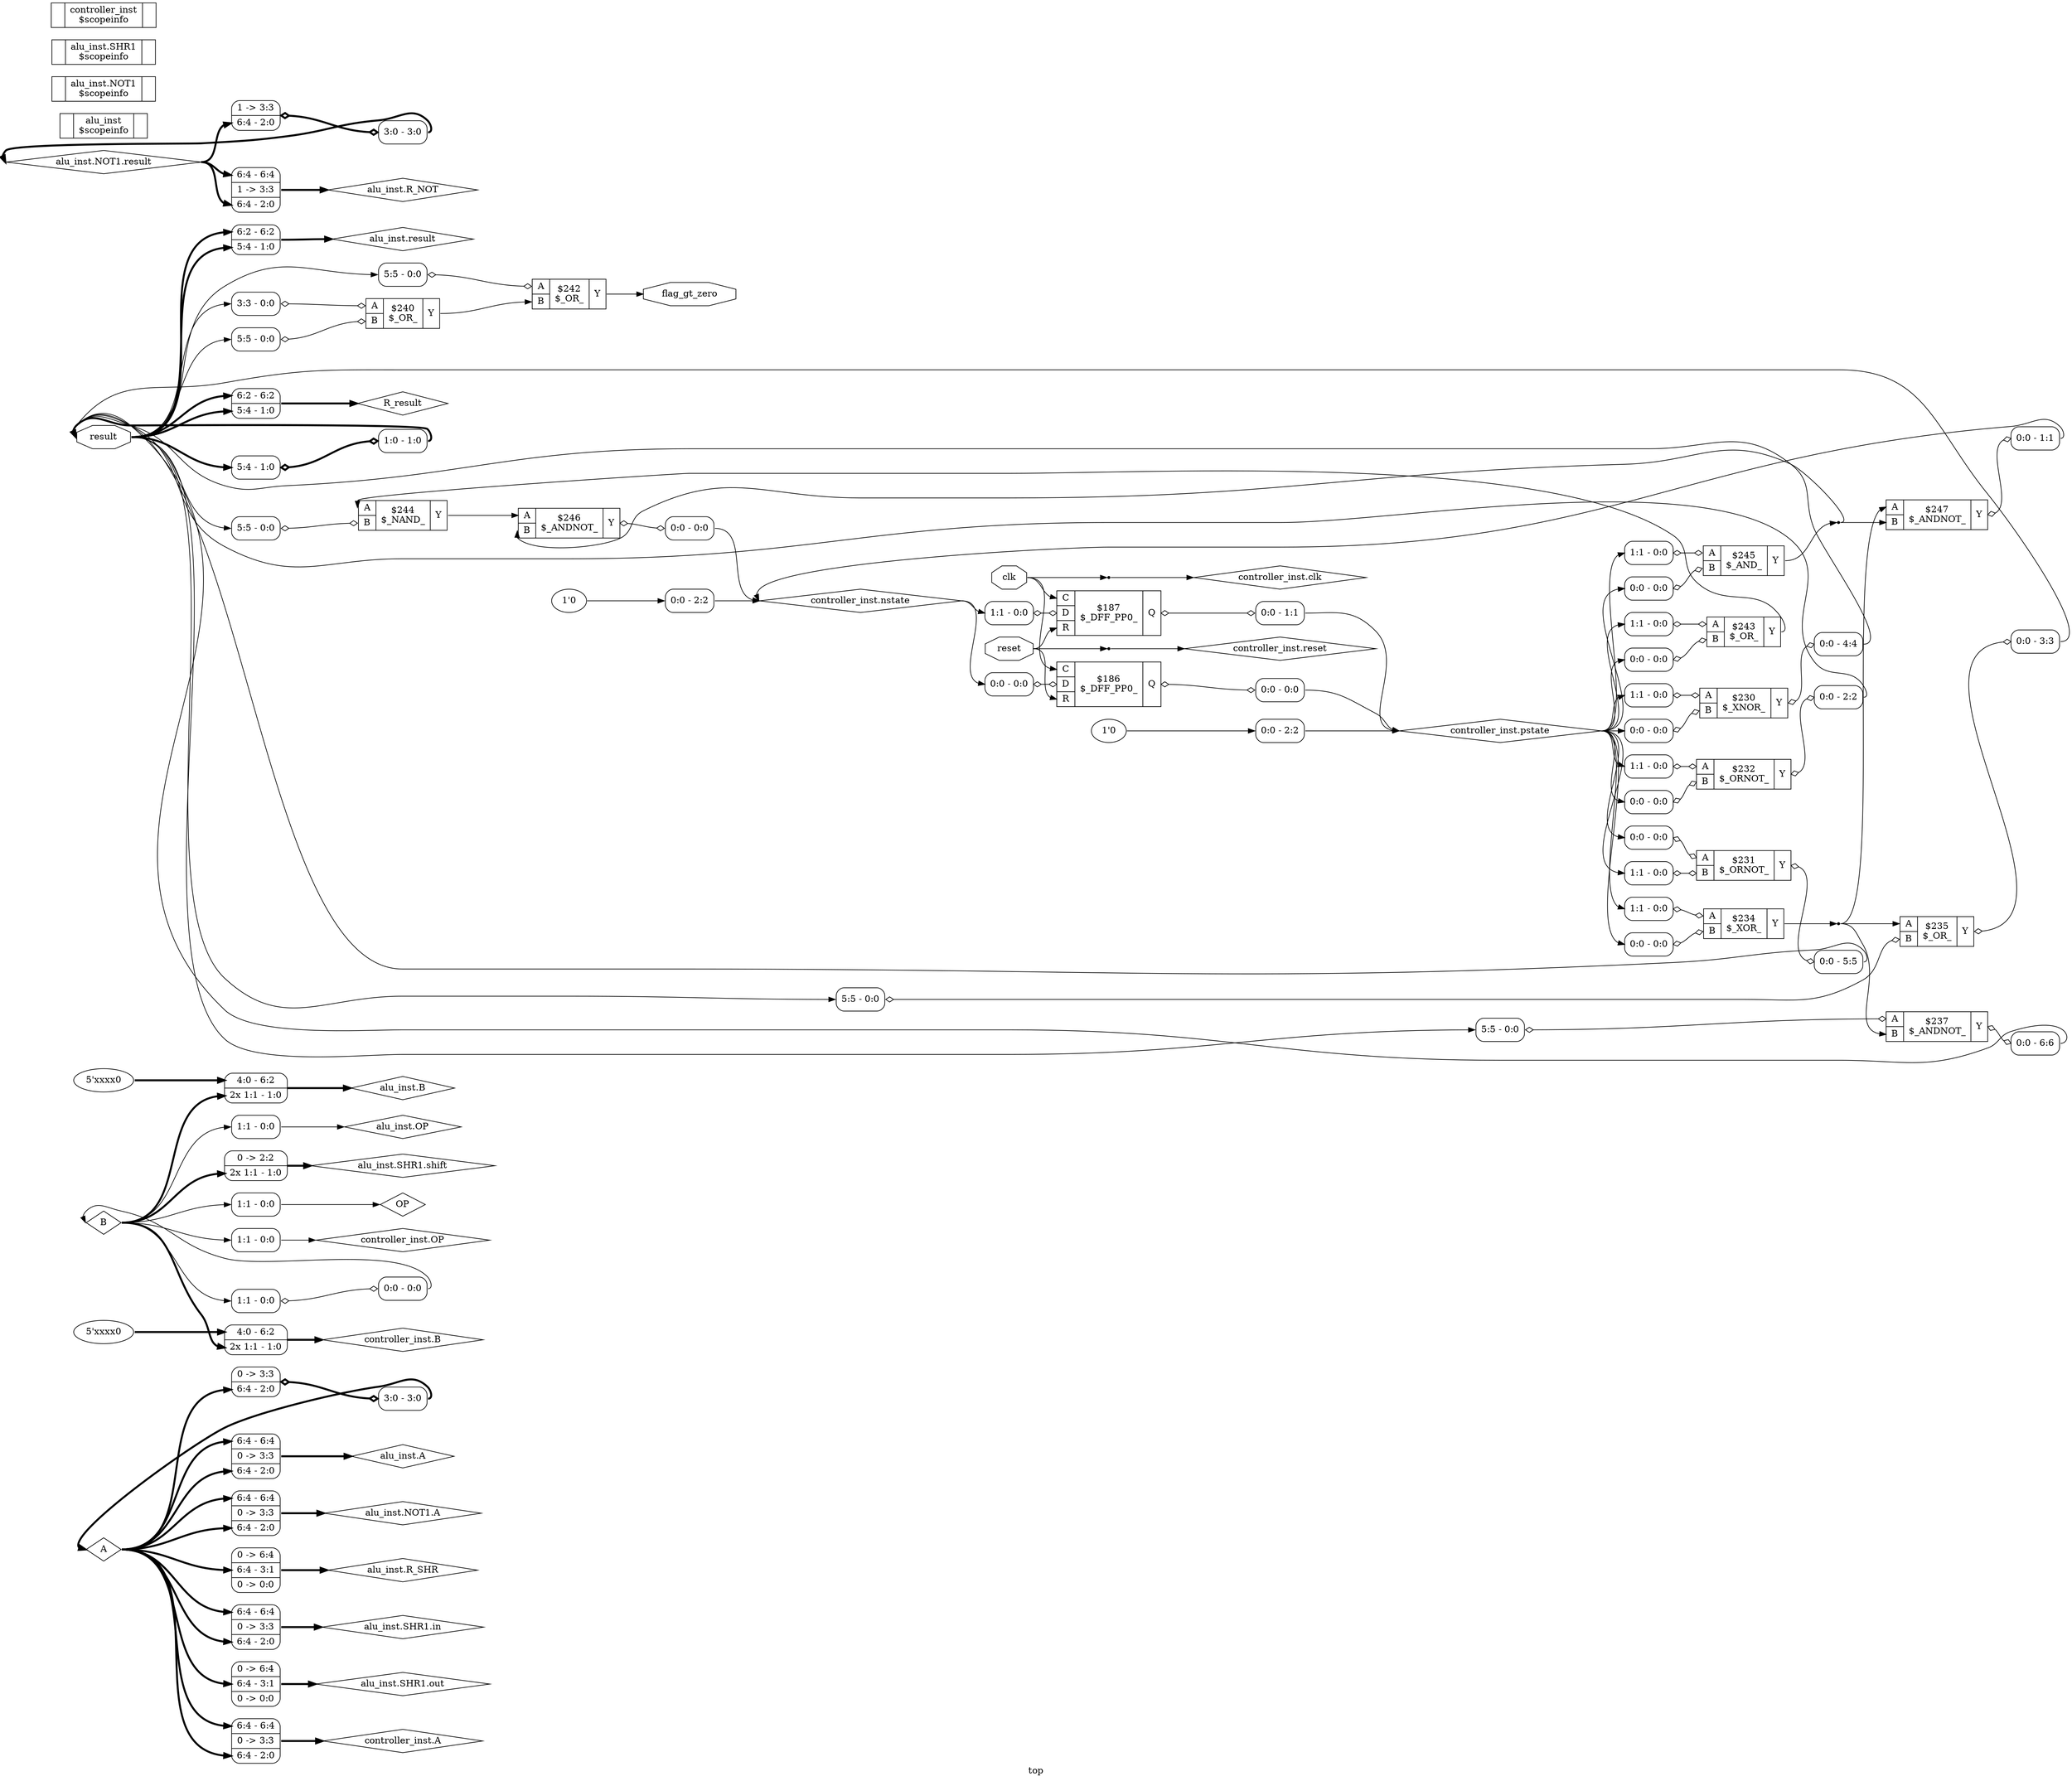 digraph "top" {
label="top";
rankdir="LR";
remincross=true;
n6 [ shape=diamond, label="A", color="black", fontcolor="black"];
n7 [ shape=diamond, label="B", color="black", fontcolor="black"];
n8 [ shape=diamond, label="OP", color="black", fontcolor="black"];
n9 [ shape=diamond, label="R_result", color="black", fontcolor="black"];
n10 [ shape=diamond, label="alu_inst.A", color="black", fontcolor="black"];
n11 [ shape=diamond, label="alu_inst.B", color="black", fontcolor="black"];
n12 [ shape=diamond, label="alu_inst.NOT1.A", color="black", fontcolor="black"];
n13 [ shape=diamond, label="alu_inst.NOT1.result", color="black", fontcolor="black"];
n14 [ shape=diamond, label="alu_inst.OP", color="black", fontcolor="black"];
n15 [ shape=diamond, label="alu_inst.R_NOT", color="black", fontcolor="black"];
n16 [ shape=diamond, label="alu_inst.R_SHR", color="black", fontcolor="black"];
n17 [ shape=diamond, label="alu_inst.SHR1.in", color="black", fontcolor="black"];
n18 [ shape=diamond, label="alu_inst.SHR1.out", color="black", fontcolor="black"];
n19 [ shape=diamond, label="alu_inst.SHR1.shift", color="black", fontcolor="black"];
n20 [ shape=diamond, label="alu_inst.result", color="black", fontcolor="black"];
n21 [ shape=octagon, label="clk", color="black", fontcolor="black"];
n22 [ shape=diamond, label="controller_inst.A", color="black", fontcolor="black"];
n23 [ shape=diamond, label="controller_inst.B", color="black", fontcolor="black"];
n24 [ shape=diamond, label="controller_inst.OP", color="black", fontcolor="black"];
n25 [ shape=diamond, label="controller_inst.clk", color="black", fontcolor="black"];
n26 [ shape=diamond, label="controller_inst.nstate", color="black", fontcolor="black"];
n27 [ shape=diamond, label="controller_inst.pstate", color="black", fontcolor="black"];
n28 [ shape=diamond, label="controller_inst.reset", color="black", fontcolor="black"];
n29 [ shape=octagon, label="flag_gt_zero", color="black", fontcolor="black"];
n30 [ shape=octagon, label="reset", color="black", fontcolor="black"];
n31 [ shape=octagon, label="result", color="black", fontcolor="black"];
c33 [ shape=record, label="{{<p6> A|<p7> B}|$230\n$_XNOR_|{<p32> Y}}",  ];
x0 [ shape=record, style=rounded, label="<s0> 1:1 - 0:0 ", color="black", fontcolor="black" ];
x0:e -> c33:p6:w [arrowhead=odiamond, arrowtail=odiamond, dir=both, color="black", fontcolor="black", label=""];
x1 [ shape=record, style=rounded, label="<s0> 0:0 - 0:0 ", color="black", fontcolor="black" ];
x1:e -> c33:p7:w [arrowhead=odiamond, arrowtail=odiamond, dir=both, color="black", fontcolor="black", label=""];
x2 [ shape=record, style=rounded, label="<s0> 0:0 - 4:4 ", color="black", fontcolor="black" ];
c33:p32:e -> x2:w [arrowhead=odiamond, arrowtail=odiamond, dir=both, color="black", fontcolor="black", label=""];
c34 [ shape=record, label="{{<p6> A|<p7> B}|$231\n$_ORNOT_|{<p32> Y}}",  ];
x3 [ shape=record, style=rounded, label="<s0> 0:0 - 0:0 ", color="black", fontcolor="black" ];
x3:e -> c34:p6:w [arrowhead=odiamond, arrowtail=odiamond, dir=both, color="black", fontcolor="black", label=""];
x4 [ shape=record, style=rounded, label="<s0> 1:1 - 0:0 ", color="black", fontcolor="black" ];
x4:e -> c34:p7:w [arrowhead=odiamond, arrowtail=odiamond, dir=both, color="black", fontcolor="black", label=""];
x5 [ shape=record, style=rounded, label="<s0> 0:0 - 5:5 ", color="black", fontcolor="black" ];
c34:p32:e -> x5:w [arrowhead=odiamond, arrowtail=odiamond, dir=both, color="black", fontcolor="black", label=""];
c35 [ shape=record, label="{{<p6> A|<p7> B}|$232\n$_ORNOT_|{<p32> Y}}",  ];
x6 [ shape=record, style=rounded, label="<s0> 1:1 - 0:0 ", color="black", fontcolor="black" ];
x6:e -> c35:p6:w [arrowhead=odiamond, arrowtail=odiamond, dir=both, color="black", fontcolor="black", label=""];
x7 [ shape=record, style=rounded, label="<s0> 0:0 - 0:0 ", color="black", fontcolor="black" ];
x7:e -> c35:p7:w [arrowhead=odiamond, arrowtail=odiamond, dir=both, color="black", fontcolor="black", label=""];
x8 [ shape=record, style=rounded, label="<s0> 0:0 - 2:2 ", color="black", fontcolor="black" ];
c35:p32:e -> x8:w [arrowhead=odiamond, arrowtail=odiamond, dir=both, color="black", fontcolor="black", label=""];
c36 [ shape=record, label="{{<p6> A|<p7> B}|$234\n$_XOR_|{<p32> Y}}",  ];
x9 [ shape=record, style=rounded, label="<s0> 1:1 - 0:0 ", color="black", fontcolor="black" ];
x9:e -> c36:p6:w [arrowhead=odiamond, arrowtail=odiamond, dir=both, color="black", fontcolor="black", label=""];
x10 [ shape=record, style=rounded, label="<s0> 0:0 - 0:0 ", color="black", fontcolor="black" ];
x10:e -> c36:p7:w [arrowhead=odiamond, arrowtail=odiamond, dir=both, color="black", fontcolor="black", label=""];
c37 [ shape=record, label="{{<p6> A|<p7> B}|$235\n$_OR_|{<p32> Y}}",  ];
x11 [ shape=record, style=rounded, label="<s0> 5:5 - 0:0 ", color="black", fontcolor="black" ];
x11:e -> c37:p7:w [arrowhead=odiamond, arrowtail=odiamond, dir=both, color="black", fontcolor="black", label=""];
x12 [ shape=record, style=rounded, label="<s0> 0:0 - 3:3 ", color="black", fontcolor="black" ];
c37:p32:e -> x12:w [arrowhead=odiamond, arrowtail=odiamond, dir=both, color="black", fontcolor="black", label=""];
c38 [ shape=record, label="{{<p6> A|<p7> B}|$237\n$_ANDNOT_|{<p32> Y}}",  ];
x13 [ shape=record, style=rounded, label="<s0> 5:5 - 0:0 ", color="black", fontcolor="black" ];
x13:e -> c38:p6:w [arrowhead=odiamond, arrowtail=odiamond, dir=both, color="black", fontcolor="black", label=""];
x14 [ shape=record, style=rounded, label="<s0> 0:0 - 6:6 ", color="black", fontcolor="black" ];
c38:p32:e -> x14:w [arrowhead=odiamond, arrowtail=odiamond, dir=both, color="black", fontcolor="black", label=""];
c39 [ shape=record, label="{{<p6> A|<p7> B}|$240\n$_OR_|{<p32> Y}}",  ];
x15 [ shape=record, style=rounded, label="<s0> 3:3 - 0:0 ", color="black", fontcolor="black" ];
x15:e -> c39:p6:w [arrowhead=odiamond, arrowtail=odiamond, dir=both, color="black", fontcolor="black", label=""];
x16 [ shape=record, style=rounded, label="<s0> 5:5 - 0:0 ", color="black", fontcolor="black" ];
x16:e -> c39:p7:w [arrowhead=odiamond, arrowtail=odiamond, dir=both, color="black", fontcolor="black", label=""];
c40 [ shape=record, label="{{<p6> A|<p7> B}|$242\n$_OR_|{<p32> Y}}",  ];
x17 [ shape=record, style=rounded, label="<s0> 5:5 - 0:0 ", color="black", fontcolor="black" ];
x17:e -> c40:p6:w [arrowhead=odiamond, arrowtail=odiamond, dir=both, color="black", fontcolor="black", label=""];
c41 [ shape=record, label="{{<p6> A|<p7> B}|$243\n$_OR_|{<p32> Y}}",  ];
x18 [ shape=record, style=rounded, label="<s0> 1:1 - 0:0 ", color="black", fontcolor="black" ];
x18:e -> c41:p6:w [arrowhead=odiamond, arrowtail=odiamond, dir=both, color="black", fontcolor="black", label=""];
x19 [ shape=record, style=rounded, label="<s0> 0:0 - 0:0 ", color="black", fontcolor="black" ];
x19:e -> c41:p7:w [arrowhead=odiamond, arrowtail=odiamond, dir=both, color="black", fontcolor="black", label=""];
c42 [ shape=record, label="{{<p6> A|<p7> B}|$244\n$_NAND_|{<p32> Y}}",  ];
x20 [ shape=record, style=rounded, label="<s0> 5:5 - 0:0 ", color="black", fontcolor="black" ];
x20:e -> c42:p7:w [arrowhead=odiamond, arrowtail=odiamond, dir=both, color="black", fontcolor="black", label=""];
c43 [ shape=record, label="{{<p6> A|<p7> B}|$245\n$_AND_|{<p32> Y}}",  ];
x21 [ shape=record, style=rounded, label="<s0> 1:1 - 0:0 ", color="black", fontcolor="black" ];
x21:e -> c43:p6:w [arrowhead=odiamond, arrowtail=odiamond, dir=both, color="black", fontcolor="black", label=""];
x22 [ shape=record, style=rounded, label="<s0> 0:0 - 0:0 ", color="black", fontcolor="black" ];
x22:e -> c43:p7:w [arrowhead=odiamond, arrowtail=odiamond, dir=both, color="black", fontcolor="black", label=""];
c44 [ shape=record, label="{{<p6> A|<p7> B}|$246\n$_ANDNOT_|{<p32> Y}}",  ];
x23 [ shape=record, style=rounded, label="<s0> 0:0 - 0:0 ", color="black", fontcolor="black" ];
c44:p32:e -> x23:w [arrowhead=odiamond, arrowtail=odiamond, dir=both, color="black", fontcolor="black", label=""];
c45 [ shape=record, label="{{<p6> A|<p7> B}|$247\n$_ANDNOT_|{<p32> Y}}",  ];
x24 [ shape=record, style=rounded, label="<s0> 0:0 - 1:1 ", color="black", fontcolor="black" ];
c45:p32:e -> x24:w [arrowhead=odiamond, arrowtail=odiamond, dir=both, color="black", fontcolor="black", label=""];
c50 [ shape=record, label="{{<p46> C|<p47> D|<p48> R}|$186\n$_DFF_PP0_|{<p49> Q}}",  ];
x25 [ shape=record, style=rounded, label="<s0> 0:0 - 0:0 ", color="black", fontcolor="black" ];
x25:e -> c50:p47:w [arrowhead=odiamond, arrowtail=odiamond, dir=both, color="black", fontcolor="black", label=""];
x26 [ shape=record, style=rounded, label="<s0> 0:0 - 0:0 ", color="black", fontcolor="black" ];
c50:p49:e -> x26:w [arrowhead=odiamond, arrowtail=odiamond, dir=both, color="black", fontcolor="black", label=""];
c51 [ shape=record, label="{{<p46> C|<p47> D|<p48> R}|$187\n$_DFF_PP0_|{<p49> Q}}",  ];
x27 [ shape=record, style=rounded, label="<s0> 1:1 - 0:0 ", color="black", fontcolor="black" ];
x27:e -> c51:p47:w [arrowhead=odiamond, arrowtail=odiamond, dir=both, color="black", fontcolor="black", label=""];
x28 [ shape=record, style=rounded, label="<s0> 0:0 - 1:1 ", color="black", fontcolor="black" ];
c51:p49:e -> x28:w [arrowhead=odiamond, arrowtail=odiamond, dir=both, color="black", fontcolor="black", label=""];
c52 [ shape=record, label="{{}|alu_inst\n$scopeinfo|{}}",  ];
c53 [ shape=record, label="{{}|alu_inst.NOT1\n$scopeinfo|{}}",  ];
c54 [ shape=record, label="{{}|alu_inst.SHR1\n$scopeinfo|{}}",  ];
c55 [ shape=record, label="{{}|controller_inst\n$scopeinfo|{}}",  ];
x29 [ shape=record, style=rounded, label="0 -&gt; 3:3 |<s0> 6:4 - 2:0 ", color="black", fontcolor="black" ];
x30 [ shape=record, style=rounded, label="<s0> 3:0 - 3:0 ", color="black", fontcolor="black" ];
x29:e -> x30:w [arrowhead=odiamond, arrowtail=odiamond, dir=both, color="black", fontcolor="black", style="setlinewidth(3)", label=""];
x31 [ shape=record, style=rounded, label="<s0> 1:1 - 0:0 ", color="black", fontcolor="black" ];
x32 [ shape=record, style=rounded, label="<s0> 0:0 - 0:0 ", color="black", fontcolor="black" ];
x31:e -> x32:w [arrowhead=odiamond, arrowtail=odiamond, dir=both, color="black", fontcolor="black", label=""];
x33 [ shape=record, style=rounded, label="<s0> 1:1 - 0:0 ", color="black", fontcolor="black" ];
x34 [ shape=record, style=rounded, label="<s1> 6:2 - 6:2 |<s0> 5:4 - 1:0 ", color="black", fontcolor="black" ];
x35 [ shape=record, style=rounded, label="<s2> 6:4 - 6:4 |0 -&gt; 3:3 |<s0> 6:4 - 2:0 ", color="black", fontcolor="black" ];
v37 [ label="5'xxxx0" ];
x36 [ shape=record, style=rounded, label="<s2> 4:0 - 6:2 |<s1> 2x 1:1 - 1:0 ", color="black", fontcolor="black" ];
x38 [ shape=record, style=rounded, label="<s2> 6:4 - 6:4 |0 -&gt; 3:3 |<s0> 6:4 - 2:0 ", color="black", fontcolor="black" ];
x39 [ shape=record, style=rounded, label="1 -&gt; 3:3 |<s0> 6:4 - 2:0 ", color="black", fontcolor="black" ];
x40 [ shape=record, style=rounded, label="<s0> 3:0 - 3:0 ", color="black", fontcolor="black" ];
x39:e -> x40:w [arrowhead=odiamond, arrowtail=odiamond, dir=both, color="black", fontcolor="black", style="setlinewidth(3)", label=""];
x41 [ shape=record, style=rounded, label="<s0> 1:1 - 0:0 ", color="black", fontcolor="black" ];
x42 [ shape=record, style=rounded, label="<s2> 6:4 - 6:4 |1 -&gt; 3:3 |<s0> 6:4 - 2:0 ", color="black", fontcolor="black" ];
x43 [ shape=record, style=rounded, label="0 -&gt; 6:4 |<s1> 6:4 - 3:1 |0 -&gt; 0:0 ", color="black", fontcolor="black" ];
x44 [ shape=record, style=rounded, label="<s2> 6:4 - 6:4 |0 -&gt; 3:3 |<s0> 6:4 - 2:0 ", color="black", fontcolor="black" ];
x45 [ shape=record, style=rounded, label="0 -&gt; 6:4 |<s1> 6:4 - 3:1 |0 -&gt; 0:0 ", color="black", fontcolor="black" ];
x46 [ shape=record, style=rounded, label="0 -&gt; 2:2 |<s1> 2x 1:1 - 1:0 ", color="black", fontcolor="black" ];
x47 [ shape=record, style=rounded, label="<s1> 6:2 - 6:2 |<s0> 5:4 - 1:0 ", color="black", fontcolor="black" ];
x48 [ shape=record, style=rounded, label="<s2> 6:4 - 6:4 |0 -&gt; 3:3 |<s0> 6:4 - 2:0 ", color="black", fontcolor="black" ];
v50 [ label="5'xxxx0" ];
x49 [ shape=record, style=rounded, label="<s2> 4:0 - 6:2 |<s1> 2x 1:1 - 1:0 ", color="black", fontcolor="black" ];
x51 [ shape=record, style=rounded, label="<s0> 1:1 - 0:0 ", color="black", fontcolor="black" ];
x52 [shape=point, ];
v53 [ label="1'0" ];
x54 [ shape=record, style=rounded, label="<s0> 0:0 - 2:2 ", color="black", fontcolor="black" ];
v55 [ label="1'0" ];
x56 [ shape=record, style=rounded, label="<s0> 0:0 - 2:2 ", color="black", fontcolor="black" ];
x57 [shape=point, ];
x58 [ shape=record, style=rounded, label="<s0> 5:4 - 1:0 ", color="black", fontcolor="black" ];
x59 [ shape=record, style=rounded, label="<s0> 1:0 - 1:0 ", color="black", fontcolor="black" ];
x58:e -> x59:w [arrowhead=odiamond, arrowtail=odiamond, dir=both, color="black", fontcolor="black", style="setlinewidth(3)", label=""];
n1 [ shape=point ];
c36:p32:e -> n1:w [color="black", fontcolor="black", label=""];
n1:e -> c37:p6:w [color="black", fontcolor="black", label=""];
n1:e -> c38:p7:w [color="black", fontcolor="black", label=""];
n1:e -> c45:p6:w [color="black", fontcolor="black", label=""];
x35:e -> n10:w [color="black", fontcolor="black", style="setlinewidth(3)", label=""];
x36:e -> n11:w [color="black", fontcolor="black", style="setlinewidth(3)", label=""];
x38:e -> n12:w [color="black", fontcolor="black", style="setlinewidth(3)", label=""];
x40:s0:e -> n13:w [color="black", fontcolor="black", style="setlinewidth(3)", label=""];
n13:e -> x39:s0:w [color="black", fontcolor="black", style="setlinewidth(3)", label=""];
n13:e -> x42:s0:w [color="black", fontcolor="black", style="setlinewidth(3)", label=""];
n13:e -> x42:s2:w [color="black", fontcolor="black", style="setlinewidth(3)", label=""];
x41:e -> n14:w [color="black", fontcolor="black", label=""];
x42:e -> n15:w [color="black", fontcolor="black", style="setlinewidth(3)", label=""];
x43:e -> n16:w [color="black", fontcolor="black", style="setlinewidth(3)", label=""];
x44:e -> n17:w [color="black", fontcolor="black", style="setlinewidth(3)", label=""];
x45:e -> n18:w [color="black", fontcolor="black", style="setlinewidth(3)", label=""];
x46:e -> n19:w [color="black", fontcolor="black", style="setlinewidth(3)", label=""];
c39:p32:e -> c40:p7:w [color="black", fontcolor="black", label=""];
x47:e -> n20:w [color="black", fontcolor="black", style="setlinewidth(3)", label=""];
n21:e -> c50:p46:w [color="black", fontcolor="black", label=""];
n21:e -> c51:p46:w [color="black", fontcolor="black", label=""];
n21:e -> x52:w [color="black", fontcolor="black", label=""];
x48:e -> n22:w [color="black", fontcolor="black", style="setlinewidth(3)", label=""];
x49:e -> n23:w [color="black", fontcolor="black", style="setlinewidth(3)", label=""];
x51:e -> n24:w [color="black", fontcolor="black", label=""];
x52:e -> n25:w [color="black", fontcolor="black", label=""];
x23:s0:e -> n26:w [color="black", fontcolor="black", label=""];
x24:s0:e -> n26:w [color="black", fontcolor="black", label=""];
x54:s0:e -> n26:w [color="black", fontcolor="black", label=""];
n26:e -> x25:s0:w [color="black", fontcolor="black", label=""];
n26:e -> x27:s0:w [color="black", fontcolor="black", label=""];
x26:s0:e -> n27:w [color="black", fontcolor="black", label=""];
x28:s0:e -> n27:w [color="black", fontcolor="black", label=""];
x56:s0:e -> n27:w [color="black", fontcolor="black", label=""];
n27:e -> x0:s0:w [color="black", fontcolor="black", label=""];
n27:e -> x10:s0:w [color="black", fontcolor="black", label=""];
n27:e -> x18:s0:w [color="black", fontcolor="black", label=""];
n27:e -> x19:s0:w [color="black", fontcolor="black", label=""];
n27:e -> x1:s0:w [color="black", fontcolor="black", label=""];
n27:e -> x21:s0:w [color="black", fontcolor="black", label=""];
n27:e -> x22:s0:w [color="black", fontcolor="black", label=""];
n27:e -> x3:s0:w [color="black", fontcolor="black", label=""];
n27:e -> x4:s0:w [color="black", fontcolor="black", label=""];
n27:e -> x6:s0:w [color="black", fontcolor="black", label=""];
n27:e -> x7:s0:w [color="black", fontcolor="black", label=""];
n27:e -> x9:s0:w [color="black", fontcolor="black", label=""];
x57:e -> n28:w [color="black", fontcolor="black", label=""];
c40:p32:e -> n29:w [color="black", fontcolor="black", label=""];
c41:p32:e -> c42:p6:w [color="black", fontcolor="black", label=""];
n30:e -> c50:p48:w [color="black", fontcolor="black", label=""];
n30:e -> c51:p48:w [color="black", fontcolor="black", label=""];
n30:e -> x57:w [color="black", fontcolor="black", label=""];
x12:s0:e -> n31:w [color="black", fontcolor="black", label=""];
x14:s0:e -> n31:w [color="black", fontcolor="black", label=""];
x2:s0:e -> n31:w [color="black", fontcolor="black", label=""];
x59:s0:e -> n31:w [color="black", fontcolor="black", style="setlinewidth(3)", label=""];
x5:s0:e -> n31:w [color="black", fontcolor="black", label=""];
x8:s0:e -> n31:w [color="black", fontcolor="black", label=""];
n31:e -> x11:s0:w [color="black", fontcolor="black", label=""];
n31:e -> x13:s0:w [color="black", fontcolor="black", label=""];
n31:e -> x15:s0:w [color="black", fontcolor="black", label=""];
n31:e -> x16:s0:w [color="black", fontcolor="black", label=""];
n31:e -> x17:s0:w [color="black", fontcolor="black", label=""];
n31:e -> x20:s0:w [color="black", fontcolor="black", label=""];
n31:e -> x34:s0:w [color="black", fontcolor="black", style="setlinewidth(3)", label=""];
n31:e -> x34:s1:w [color="black", fontcolor="black", style="setlinewidth(3)", label=""];
n31:e -> x47:s0:w [color="black", fontcolor="black", style="setlinewidth(3)", label=""];
n31:e -> x47:s1:w [color="black", fontcolor="black", style="setlinewidth(3)", label=""];
n31:e -> x58:s0:w [color="black", fontcolor="black", style="setlinewidth(3)", label=""];
c42:p32:e -> c44:p6:w [color="black", fontcolor="black", label=""];
n5 [ shape=point ];
c43:p32:e -> n5:w [color="black", fontcolor="black", label=""];
n5:e -> c44:p7:w [color="black", fontcolor="black", label=""];
n5:e -> c45:p7:w [color="black", fontcolor="black", label=""];
x30:s0:e -> n6:w [color="black", fontcolor="black", style="setlinewidth(3)", label=""];
n6:e -> x29:s0:w [color="black", fontcolor="black", style="setlinewidth(3)", label=""];
n6:e -> x35:s0:w [color="black", fontcolor="black", style="setlinewidth(3)", label=""];
n6:e -> x35:s2:w [color="black", fontcolor="black", style="setlinewidth(3)", label=""];
n6:e -> x38:s0:w [color="black", fontcolor="black", style="setlinewidth(3)", label=""];
n6:e -> x38:s2:w [color="black", fontcolor="black", style="setlinewidth(3)", label=""];
n6:e -> x43:s1:w [color="black", fontcolor="black", style="setlinewidth(3)", label=""];
n6:e -> x44:s0:w [color="black", fontcolor="black", style="setlinewidth(3)", label=""];
n6:e -> x44:s2:w [color="black", fontcolor="black", style="setlinewidth(3)", label=""];
n6:e -> x45:s1:w [color="black", fontcolor="black", style="setlinewidth(3)", label=""];
n6:e -> x48:s0:w [color="black", fontcolor="black", style="setlinewidth(3)", label=""];
n6:e -> x48:s2:w [color="black", fontcolor="black", style="setlinewidth(3)", label=""];
x32:s0:e -> n7:w [color="black", fontcolor="black", label=""];
n7:e -> x31:s0:w [color="black", fontcolor="black", label=""];
n7:e -> x33:s0:w [color="black", fontcolor="black", label=""];
n7:e -> x36:s1:w [color="black", fontcolor="black", style="setlinewidth(3)", label=""];
n7:e -> x41:s0:w [color="black", fontcolor="black", label=""];
n7:e -> x46:s1:w [color="black", fontcolor="black", style="setlinewidth(3)", label=""];
n7:e -> x49:s1:w [color="black", fontcolor="black", style="setlinewidth(3)", label=""];
n7:e -> x51:s0:w [color="black", fontcolor="black", label=""];
x33:e -> n8:w [color="black", fontcolor="black", label=""];
x34:e -> n9:w [color="black", fontcolor="black", style="setlinewidth(3)", label=""];
v37:e -> x36:s2:w [color="black", fontcolor="black", style="setlinewidth(3)", label=""];
v50:e -> x49:s2:w [color="black", fontcolor="black", style="setlinewidth(3)", label=""];
v53:e -> x54:w [color="black", fontcolor="black", label=""];
v55:e -> x56:w [color="black", fontcolor="black", label=""];
}
